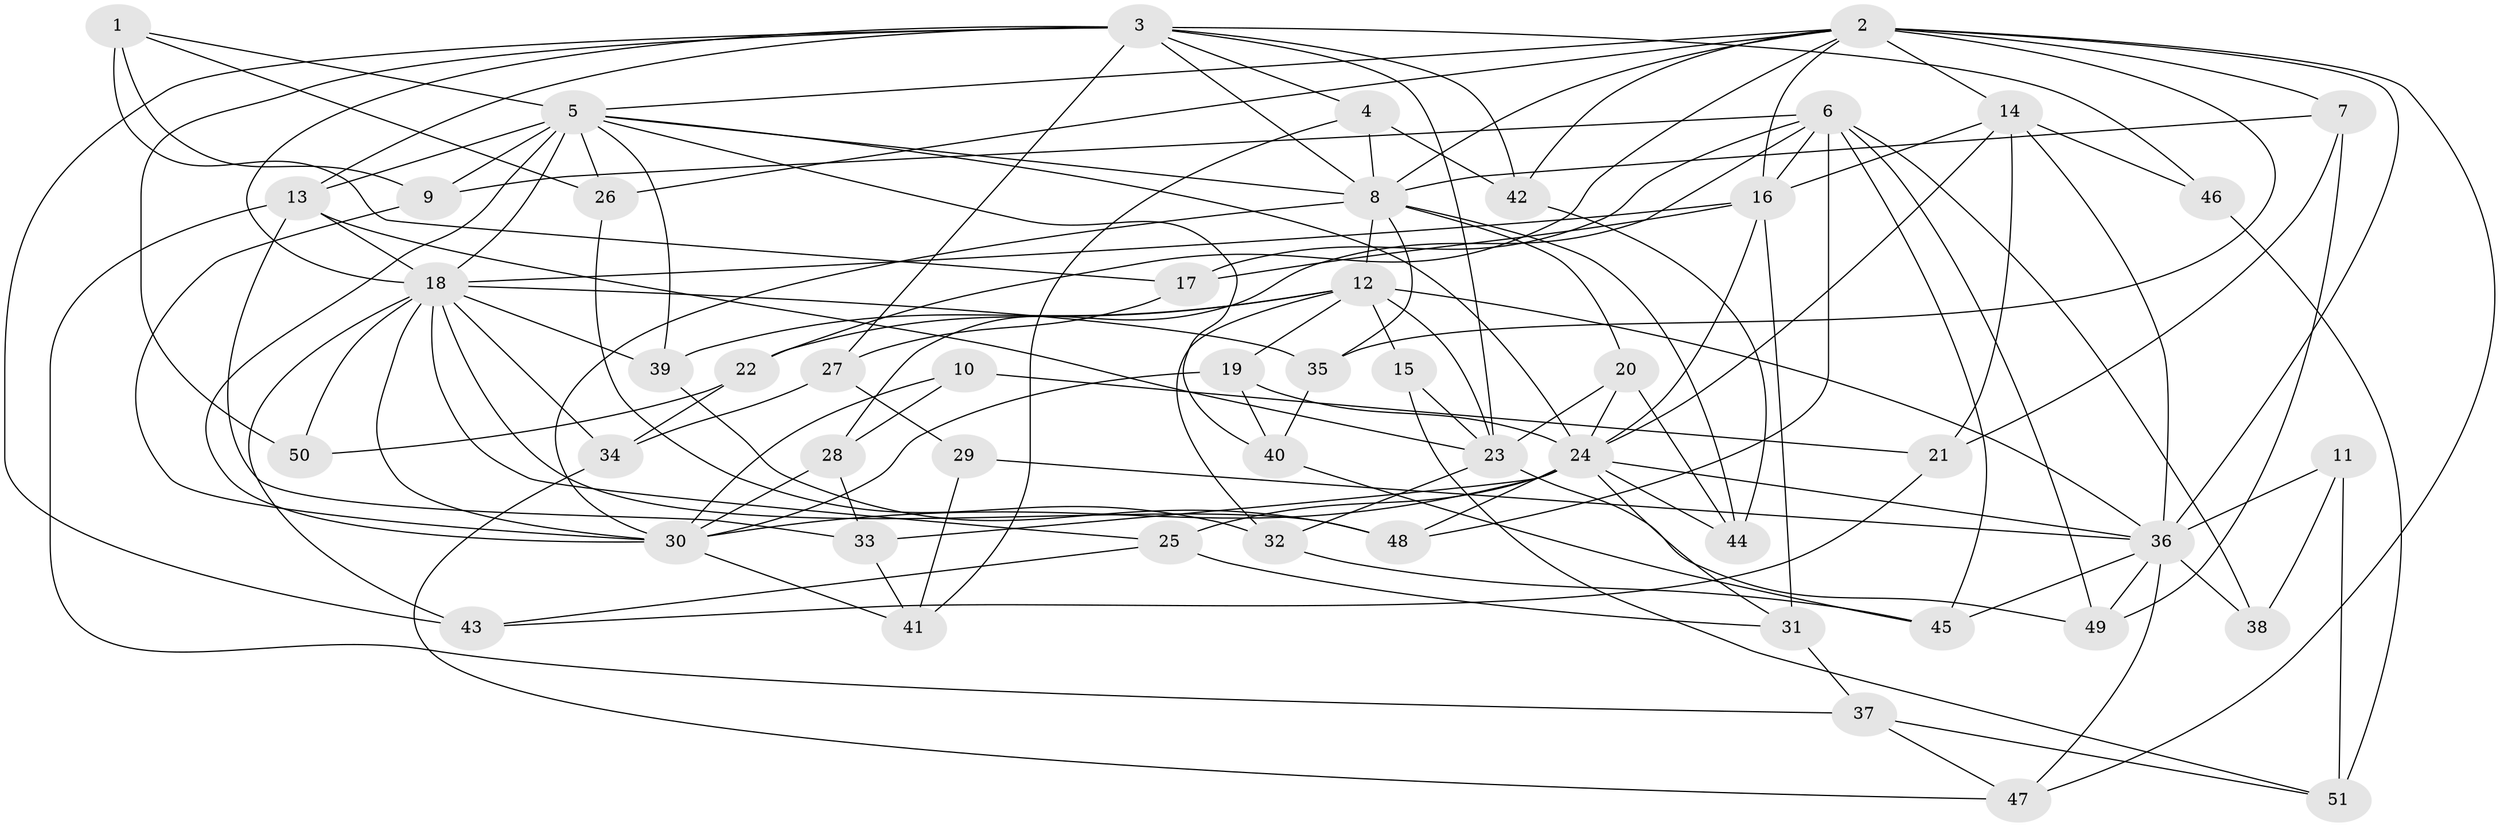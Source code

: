// original degree distribution, {4: 1.0}
// Generated by graph-tools (version 1.1) at 2025/37/03/09/25 02:37:48]
// undirected, 51 vertices, 134 edges
graph export_dot {
graph [start="1"]
  node [color=gray90,style=filled];
  1;
  2;
  3;
  4;
  5;
  6;
  7;
  8;
  9;
  10;
  11;
  12;
  13;
  14;
  15;
  16;
  17;
  18;
  19;
  20;
  21;
  22;
  23;
  24;
  25;
  26;
  27;
  28;
  29;
  30;
  31;
  32;
  33;
  34;
  35;
  36;
  37;
  38;
  39;
  40;
  41;
  42;
  43;
  44;
  45;
  46;
  47;
  48;
  49;
  50;
  51;
  1 -- 5 [weight=1.0];
  1 -- 9 [weight=1.0];
  1 -- 17 [weight=1.0];
  1 -- 26 [weight=1.0];
  2 -- 5 [weight=1.0];
  2 -- 7 [weight=1.0];
  2 -- 8 [weight=1.0];
  2 -- 14 [weight=2.0];
  2 -- 16 [weight=1.0];
  2 -- 22 [weight=1.0];
  2 -- 26 [weight=1.0];
  2 -- 35 [weight=1.0];
  2 -- 36 [weight=1.0];
  2 -- 42 [weight=1.0];
  2 -- 47 [weight=1.0];
  3 -- 4 [weight=1.0];
  3 -- 8 [weight=1.0];
  3 -- 13 [weight=1.0];
  3 -- 18 [weight=1.0];
  3 -- 23 [weight=2.0];
  3 -- 27 [weight=1.0];
  3 -- 42 [weight=1.0];
  3 -- 43 [weight=1.0];
  3 -- 46 [weight=1.0];
  3 -- 50 [weight=2.0];
  4 -- 8 [weight=1.0];
  4 -- 41 [weight=1.0];
  4 -- 42 [weight=1.0];
  5 -- 8 [weight=1.0];
  5 -- 9 [weight=1.0];
  5 -- 13 [weight=2.0];
  5 -- 18 [weight=1.0];
  5 -- 24 [weight=1.0];
  5 -- 26 [weight=1.0];
  5 -- 30 [weight=1.0];
  5 -- 39 [weight=1.0];
  5 -- 40 [weight=1.0];
  6 -- 9 [weight=1.0];
  6 -- 16 [weight=2.0];
  6 -- 17 [weight=1.0];
  6 -- 28 [weight=1.0];
  6 -- 38 [weight=2.0];
  6 -- 45 [weight=1.0];
  6 -- 48 [weight=1.0];
  6 -- 49 [weight=1.0];
  7 -- 8 [weight=1.0];
  7 -- 21 [weight=1.0];
  7 -- 49 [weight=1.0];
  8 -- 12 [weight=1.0];
  8 -- 20 [weight=1.0];
  8 -- 30 [weight=1.0];
  8 -- 35 [weight=1.0];
  8 -- 44 [weight=1.0];
  9 -- 30 [weight=1.0];
  10 -- 21 [weight=1.0];
  10 -- 28 [weight=1.0];
  10 -- 30 [weight=2.0];
  11 -- 36 [weight=2.0];
  11 -- 38 [weight=1.0];
  11 -- 51 [weight=1.0];
  12 -- 15 [weight=1.0];
  12 -- 19 [weight=1.0];
  12 -- 22 [weight=1.0];
  12 -- 23 [weight=1.0];
  12 -- 32 [weight=1.0];
  12 -- 36 [weight=1.0];
  12 -- 39 [weight=1.0];
  13 -- 18 [weight=1.0];
  13 -- 23 [weight=2.0];
  13 -- 33 [weight=1.0];
  13 -- 37 [weight=1.0];
  14 -- 16 [weight=1.0];
  14 -- 21 [weight=1.0];
  14 -- 24 [weight=1.0];
  14 -- 36 [weight=1.0];
  14 -- 46 [weight=2.0];
  15 -- 23 [weight=2.0];
  15 -- 51 [weight=1.0];
  16 -- 17 [weight=1.0];
  16 -- 18 [weight=1.0];
  16 -- 24 [weight=1.0];
  16 -- 31 [weight=1.0];
  17 -- 27 [weight=1.0];
  18 -- 25 [weight=1.0];
  18 -- 30 [weight=1.0];
  18 -- 34 [weight=1.0];
  18 -- 35 [weight=1.0];
  18 -- 39 [weight=1.0];
  18 -- 43 [weight=1.0];
  18 -- 48 [weight=1.0];
  18 -- 50 [weight=1.0];
  19 -- 24 [weight=1.0];
  19 -- 30 [weight=1.0];
  19 -- 40 [weight=1.0];
  20 -- 23 [weight=1.0];
  20 -- 24 [weight=1.0];
  20 -- 44 [weight=1.0];
  21 -- 43 [weight=1.0];
  22 -- 34 [weight=1.0];
  22 -- 50 [weight=1.0];
  23 -- 32 [weight=1.0];
  23 -- 49 [weight=1.0];
  24 -- 25 [weight=1.0];
  24 -- 30 [weight=1.0];
  24 -- 31 [weight=1.0];
  24 -- 33 [weight=1.0];
  24 -- 36 [weight=1.0];
  24 -- 44 [weight=1.0];
  24 -- 48 [weight=1.0];
  25 -- 31 [weight=1.0];
  25 -- 43 [weight=1.0];
  26 -- 32 [weight=1.0];
  27 -- 29 [weight=1.0];
  27 -- 34 [weight=1.0];
  28 -- 30 [weight=1.0];
  28 -- 33 [weight=1.0];
  29 -- 36 [weight=2.0];
  29 -- 41 [weight=1.0];
  30 -- 41 [weight=1.0];
  31 -- 37 [weight=1.0];
  32 -- 45 [weight=1.0];
  33 -- 41 [weight=1.0];
  34 -- 47 [weight=1.0];
  35 -- 40 [weight=1.0];
  36 -- 38 [weight=1.0];
  36 -- 45 [weight=1.0];
  36 -- 47 [weight=1.0];
  36 -- 49 [weight=1.0];
  37 -- 47 [weight=1.0];
  37 -- 51 [weight=1.0];
  39 -- 48 [weight=1.0];
  40 -- 45 [weight=1.0];
  42 -- 44 [weight=1.0];
  46 -- 51 [weight=1.0];
}
